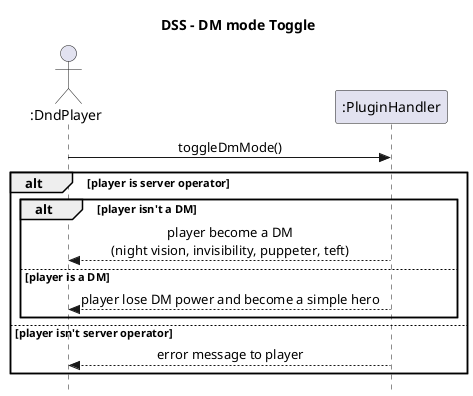 @startuml
skinparam style strictuml
skinparam defaultfontname Verdana
skinparam sequence {
    MessageAlign center
}
title DSS - DM mode Toggle
actor ":DndPlayer" as dndP
participant ":PluginHandler" as plugin

dndP -> plugin : toggleDmMode()
alt player is server operator
alt player isn't a DM
plugin --> dndP : player become a DM\n(night vision, invisibility, puppeter, teft)
else player is a DM
plugin --> dndP : player lose DM power and become a simple hero
end alt
else player isn't server operator
plugin --> dndP : error message to player
end

@enduml